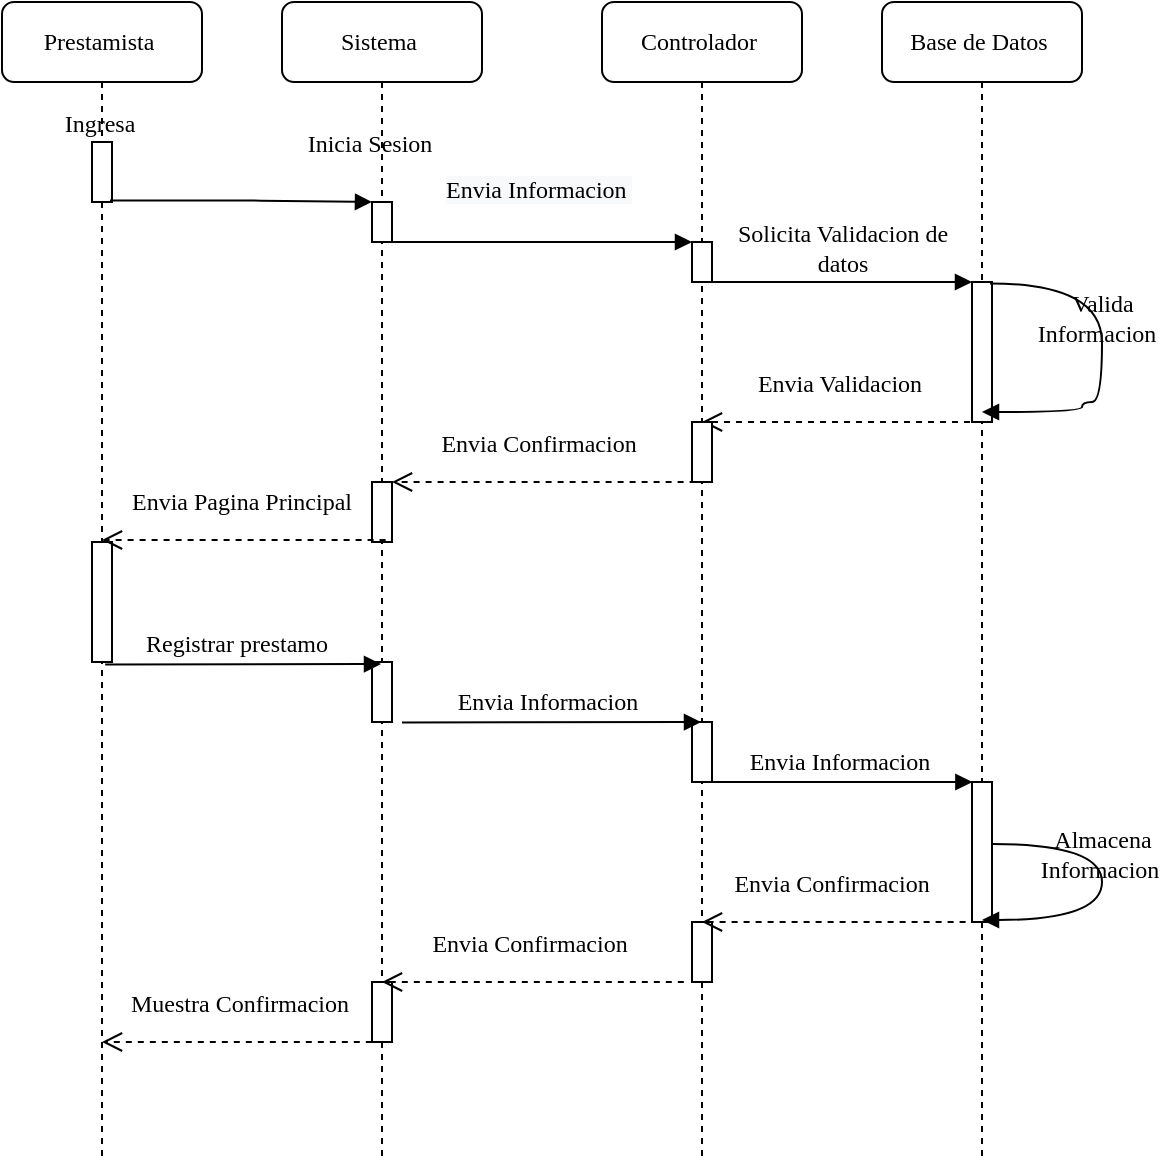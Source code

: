 <mxfile version="20.3.0" type="device" pages="2"><diagram name="Page-1" id="13e1069c-82ec-6db2-03f1-153e76fe0fe0"><mxGraphModel dx="1038" dy="641" grid="1" gridSize="10" guides="1" tooltips="1" connect="1" arrows="1" fold="1" page="1" pageScale="1" pageWidth="1100" pageHeight="850" background="none" math="0" shadow="0"><root><mxCell id="0"/><mxCell id="1" parent="0"/><mxCell id="7baba1c4bc27f4b0-2" value="Sistema&amp;nbsp;" style="shape=umlLifeline;perimeter=lifelinePerimeter;whiteSpace=wrap;html=1;container=1;collapsible=0;recursiveResize=0;outlineConnect=0;rounded=1;shadow=0;comic=0;labelBackgroundColor=none;strokeWidth=1;fontFamily=Verdana;fontSize=12;align=center;" parent="1" vertex="1"><mxGeometry x="240" y="80" width="100" height="580" as="geometry"/></mxCell><mxCell id="7baba1c4bc27f4b0-10" value="" style="html=1;points=[];perimeter=orthogonalPerimeter;rounded=0;shadow=0;comic=0;labelBackgroundColor=none;strokeWidth=1;fontFamily=Verdana;fontSize=12;align=center;" parent="7baba1c4bc27f4b0-2" vertex="1"><mxGeometry x="45" y="100" width="10" height="20" as="geometry"/></mxCell><mxCell id="DhLIhoyegjG46j1dlnT4-4" value="Envia Confirmacion&amp;nbsp;&amp;nbsp;" style="html=1;verticalAlign=bottom;endArrow=open;dashed=1;endSize=8;exitX=0.18;exitY=1;labelBackgroundColor=none;fontFamily=Verdana;fontSize=12;entryX=0.5;entryY=0;entryDx=0;entryDy=0;entryPerimeter=0;exitDx=0;exitDy=0;exitPerimeter=0;" edge="1" parent="7baba1c4bc27f4b0-2" source="DhLIhoyegjG46j1dlnT4-3"><mxGeometry y="-10" relative="1" as="geometry"><mxPoint x="55" y="240" as="targetPoint"/><mxPoint x="195" y="240" as="sourcePoint"/><mxPoint as="offset"/></mxGeometry></mxCell><mxCell id="DhLIhoyegjG46j1dlnT4-5" value="" style="html=1;points=[];perimeter=orthogonalPerimeter;rounded=0;shadow=0;comic=0;labelBackgroundColor=none;strokeWidth=1;fontFamily=Verdana;fontSize=12;align=center;" vertex="1" parent="7baba1c4bc27f4b0-2"><mxGeometry x="45" y="240" width="10" height="30" as="geometry"/></mxCell><mxCell id="DhLIhoyegjG46j1dlnT4-14" value="" style="html=1;points=[];perimeter=orthogonalPerimeter;rounded=0;shadow=0;comic=0;labelBackgroundColor=none;strokeWidth=1;fontFamily=Verdana;fontSize=12;align=center;" vertex="1" parent="7baba1c4bc27f4b0-2"><mxGeometry x="45" y="330" width="10" height="30" as="geometry"/></mxCell><mxCell id="7baba1c4bc27f4b0-28" value="" style="html=1;points=[];perimeter=orthogonalPerimeter;rounded=0;shadow=0;comic=0;labelBackgroundColor=none;strokeWidth=1;fontFamily=Verdana;fontSize=12;align=center;" parent="7baba1c4bc27f4b0-2" vertex="1"><mxGeometry x="45" y="490" width="10" height="30" as="geometry"/></mxCell><mxCell id="7baba1c4bc27f4b0-3" value="Controlador&amp;nbsp;" style="shape=umlLifeline;perimeter=lifelinePerimeter;whiteSpace=wrap;html=1;container=1;collapsible=0;recursiveResize=0;outlineConnect=0;rounded=1;shadow=0;comic=0;labelBackgroundColor=none;strokeWidth=1;fontFamily=Verdana;fontSize=12;align=center;" parent="1" vertex="1"><mxGeometry x="400" y="80" width="100" height="580" as="geometry"/></mxCell><mxCell id="7baba1c4bc27f4b0-13" value="" style="html=1;points=[];perimeter=orthogonalPerimeter;rounded=0;shadow=0;comic=0;labelBackgroundColor=none;strokeWidth=1;fontFamily=Verdana;fontSize=12;align=center;" parent="7baba1c4bc27f4b0-3" vertex="1"><mxGeometry x="45" y="120" width="10" height="20" as="geometry"/></mxCell><mxCell id="DhLIhoyegjG46j1dlnT4-2" value="Envia Validacion&amp;nbsp;" style="html=1;verticalAlign=bottom;endArrow=open;dashed=1;endSize=8;exitX=0;exitY=0.95;labelBackgroundColor=none;fontFamily=Verdana;fontSize=12;entryX=0.5;entryY=0;entryDx=0;entryDy=0;entryPerimeter=0;" edge="1" parent="7baba1c4bc27f4b0-3" target="DhLIhoyegjG46j1dlnT4-3"><mxGeometry y="-10" relative="1" as="geometry"><mxPoint x="60" y="210" as="targetPoint"/><mxPoint x="190" y="210" as="sourcePoint"/><mxPoint as="offset"/></mxGeometry></mxCell><mxCell id="DhLIhoyegjG46j1dlnT4-3" value="" style="html=1;points=[];perimeter=orthogonalPerimeter;rounded=0;shadow=0;comic=0;labelBackgroundColor=none;strokeWidth=1;fontFamily=Verdana;fontSize=12;align=center;" vertex="1" parent="7baba1c4bc27f4b0-3"><mxGeometry x="45" y="210" width="10" height="30" as="geometry"/></mxCell><mxCell id="DhLIhoyegjG46j1dlnT4-15" value="" style="html=1;points=[];perimeter=orthogonalPerimeter;rounded=0;shadow=0;comic=0;labelBackgroundColor=none;strokeWidth=1;fontFamily=Verdana;fontSize=12;align=center;" vertex="1" parent="7baba1c4bc27f4b0-3"><mxGeometry x="45" y="360" width="10" height="30" as="geometry"/></mxCell><mxCell id="7baba1c4bc27f4b0-25" value="" style="html=1;points=[];perimeter=orthogonalPerimeter;rounded=0;shadow=0;comic=0;labelBackgroundColor=none;strokeColor=#000000;strokeWidth=1;fillColor=#FFFFFF;fontFamily=Verdana;fontSize=12;fontColor=#000000;align=center;" parent="7baba1c4bc27f4b0-3" vertex="1"><mxGeometry x="45" y="460" width="10" height="30" as="geometry"/></mxCell><mxCell id="7baba1c4bc27f4b0-4" value="Base de Datos&amp;nbsp;" style="shape=umlLifeline;perimeter=lifelinePerimeter;whiteSpace=wrap;html=1;container=1;collapsible=0;recursiveResize=0;outlineConnect=0;rounded=1;shadow=0;comic=0;labelBackgroundColor=none;strokeWidth=1;fontFamily=Verdana;fontSize=12;align=center;" parent="1" vertex="1"><mxGeometry x="540" y="80" width="100" height="580" as="geometry"/></mxCell><mxCell id="DhLIhoyegjG46j1dlnT4-18" value="Envia Informacion&amp;nbsp;" style="html=1;verticalAlign=bottom;endArrow=block;labelBackgroundColor=none;fontFamily=Verdana;fontSize=12;edgeStyle=elbowEdgeStyle;elbow=vertical;entryX=0.02;entryY=0.004;entryDx=0;entryDy=0;entryPerimeter=0;" edge="1" parent="7baba1c4bc27f4b0-4" target="7baba1c4bc27f4b0-22"><mxGeometry x="-0.006" y="1" relative="1" as="geometry"><mxPoint x="-85" y="390" as="sourcePoint"/><mxPoint x="64.5" y="385" as="targetPoint"/><mxPoint as="offset"/><Array as="points"/></mxGeometry></mxCell><mxCell id="7baba1c4bc27f4b0-8" value="Prestamista&amp;nbsp;" style="shape=umlLifeline;perimeter=lifelinePerimeter;whiteSpace=wrap;html=1;container=1;collapsible=0;recursiveResize=0;outlineConnect=0;rounded=1;shadow=0;comic=0;labelBackgroundColor=none;strokeWidth=1;fontFamily=Verdana;fontSize=12;align=center;" parent="1" vertex="1"><mxGeometry x="100" y="80" width="100" height="580" as="geometry"/></mxCell><mxCell id="7baba1c4bc27f4b0-9" value="" style="html=1;points=[];perimeter=orthogonalPerimeter;rounded=0;shadow=0;comic=0;labelBackgroundColor=none;strokeWidth=1;fontFamily=Verdana;fontSize=12;align=center;" parent="7baba1c4bc27f4b0-8" vertex="1"><mxGeometry x="45" y="70" width="10" height="30" as="geometry"/></mxCell><mxCell id="DhLIhoyegjG46j1dlnT4-6" value="" style="html=1;points=[];perimeter=orthogonalPerimeter;rounded=0;shadow=0;comic=0;labelBackgroundColor=none;strokeWidth=1;fontFamily=Verdana;fontSize=12;align=center;" vertex="1" parent="7baba1c4bc27f4b0-8"><mxGeometry x="45" y="270" width="10" height="60" as="geometry"/></mxCell><mxCell id="DhLIhoyegjG46j1dlnT4-11" value="Envia Pagina Principal&amp;nbsp;" style="html=1;verticalAlign=bottom;endArrow=open;dashed=1;endSize=8;exitX=0.18;exitY=1;labelBackgroundColor=none;fontFamily=Verdana;fontSize=12;exitDx=0;exitDy=0;exitPerimeter=0;" edge="1" parent="7baba1c4bc27f4b0-8"><mxGeometry y="-10" relative="1" as="geometry"><mxPoint x="50" y="269" as="targetPoint"/><mxPoint x="191.8" y="269" as="sourcePoint"/><mxPoint as="offset"/></mxGeometry></mxCell><mxCell id="DhLIhoyegjG46j1dlnT4-21" value="Muestra Confirmacion&amp;nbsp;" style="html=1;verticalAlign=bottom;endArrow=open;dashed=1;endSize=8;exitX=0.18;exitY=1;labelBackgroundColor=none;fontFamily=Verdana;fontSize=12;exitDx=0;exitDy=0;exitPerimeter=0;" edge="1" parent="7baba1c4bc27f4b0-8"><mxGeometry y="-10" relative="1" as="geometry"><mxPoint x="50" y="520" as="targetPoint"/><mxPoint x="190.9" y="520" as="sourcePoint"/><mxPoint as="offset"/></mxGeometry></mxCell><mxCell id="7baba1c4bc27f4b0-17" value="Solicita Validacion de&lt;br&gt;&amp;nbsp;datos&amp;nbsp;" style="html=1;verticalAlign=bottom;endArrow=block;labelBackgroundColor=none;fontFamily=Verdana;fontSize=12;edgeStyle=elbowEdgeStyle;elbow=vertical;" parent="1" source="7baba1c4bc27f4b0-13" edge="1"><mxGeometry relative="1" as="geometry"><mxPoint x="510" y="220" as="sourcePoint"/><Array as="points"><mxPoint x="460" y="220"/></Array><mxPoint x="585" y="220" as="targetPoint"/><mxPoint as="offset"/></mxGeometry></mxCell><mxCell id="7baba1c4bc27f4b0-22" value="" style="html=1;points=[];perimeter=orthogonalPerimeter;rounded=0;shadow=0;comic=0;labelBackgroundColor=none;strokeWidth=1;fontFamily=Verdana;fontSize=12;align=center;" parent="1" vertex="1"><mxGeometry x="585" y="470" width="10" height="70" as="geometry"/></mxCell><mxCell id="7baba1c4bc27f4b0-11" value="Ingresa&amp;nbsp;" style="html=1;verticalAlign=bottom;endArrow=block;entryX=0;entryY=0;labelBackgroundColor=none;fontFamily=Verdana;fontSize=12;edgeStyle=elbowEdgeStyle;elbow=vertical;exitX=0.9;exitY=0.973;exitDx=0;exitDy=0;exitPerimeter=0;" parent="1" source="7baba1c4bc27f4b0-9" target="7baba1c4bc27f4b0-10" edge="1"><mxGeometry x="-1" y="29" relative="1" as="geometry"><mxPoint x="220" y="190" as="sourcePoint"/><mxPoint x="-4" as="offset"/></mxGeometry></mxCell><mxCell id="7baba1c4bc27f4b0-14" value="Inicia Sesion&amp;nbsp;" style="html=1;verticalAlign=bottom;endArrow=block;entryX=0;entryY=0;labelBackgroundColor=none;fontFamily=Verdana;fontSize=12;edgeStyle=elbowEdgeStyle;elbow=vertical;" parent="1" source="7baba1c4bc27f4b0-2" target="7baba1c4bc27f4b0-13" edge="1"><mxGeometry x="-1" y="40" relative="1" as="geometry"><mxPoint x="370" y="200" as="sourcePoint"/><mxPoint x="-5" as="offset"/></mxGeometry></mxCell><mxCell id="7baba1c4bc27f4b0-34" value="" style="html=1;points=[];perimeter=orthogonalPerimeter;rounded=0;shadow=0;comic=0;labelBackgroundColor=none;strokeWidth=1;fontFamily=Verdana;fontSize=12;align=center;" parent="1" vertex="1"><mxGeometry x="585" y="220" width="10" height="70" as="geometry"/></mxCell><mxCell id="7baba1c4bc27f4b0-35" value="Valida &lt;br&gt;Informacion&amp;nbsp;&amp;nbsp;" style="html=1;verticalAlign=bottom;endArrow=block;labelBackgroundColor=none;fontFamily=Verdana;fontSize=12;elbow=vertical;edgeStyle=orthogonalEdgeStyle;curved=1;exitX=0.9;exitY=0.004;exitPerimeter=0;exitDx=0;exitDy=0;" parent="1" edge="1"><mxGeometry relative="1" as="geometry"><mxPoint x="594" y="220.72" as="sourcePoint"/><mxPoint x="590" y="285" as="targetPoint"/><Array as="points"><mxPoint x="650" y="221"/><mxPoint x="650" y="280"/><mxPoint x="640" y="280"/><mxPoint x="640" y="285"/></Array></mxGeometry></mxCell><mxCell id="7baba1c4bc27f4b0-39" value="Almacena &lt;br&gt;Informacion&amp;nbsp;" style="html=1;verticalAlign=bottom;endArrow=block;labelBackgroundColor=none;fontFamily=Verdana;fontSize=12;elbow=vertical;edgeStyle=orthogonalEdgeStyle;curved=1;exitX=1.038;exitY=0.345;exitPerimeter=0;" parent="1" edge="1"><mxGeometry relative="1" as="geometry"><mxPoint x="595.333" y="501" as="sourcePoint"/><mxPoint x="590" y="539" as="targetPoint"/><Array as="points"><mxPoint x="650" y="501"/><mxPoint x="650" y="539"/></Array></mxGeometry></mxCell><mxCell id="DhLIhoyegjG46j1dlnT4-1" value="&lt;span style=&quot;color: rgb(0, 0, 0); font-family: Verdana; font-size: 12px; font-style: normal; font-variant-ligatures: normal; font-variant-caps: normal; font-weight: 400; letter-spacing: normal; orphans: 2; text-align: center; text-indent: 0px; text-transform: none; widows: 2; word-spacing: 0px; -webkit-text-stroke-width: 0px; background-color: rgb(248, 249, 250); text-decoration-thickness: initial; text-decoration-style: initial; text-decoration-color: initial; float: none; display: inline !important;&quot;&gt;Envia Informacion&amp;nbsp;&lt;/span&gt;" style="text;whiteSpace=wrap;html=1;" vertex="1" parent="1"><mxGeometry x="320" y="160" width="110" height="40" as="geometry"/></mxCell><mxCell id="DhLIhoyegjG46j1dlnT4-12" value="Registrar prestamo&amp;nbsp;&amp;nbsp;" style="html=1;verticalAlign=bottom;endArrow=block;labelBackgroundColor=none;fontFamily=Verdana;fontSize=12;edgeStyle=elbowEdgeStyle;elbow=vertical;exitX=0.66;exitY=1.02;exitDx=0;exitDy=0;exitPerimeter=0;" edge="1" parent="1" source="DhLIhoyegjG46j1dlnT4-6" target="7baba1c4bc27f4b0-2"><mxGeometry x="-0.006" y="1" relative="1" as="geometry"><mxPoint x="145" y="380.0" as="sourcePoint"/><mxPoint x="276" y="380.81" as="targetPoint"/><mxPoint as="offset"/></mxGeometry></mxCell><mxCell id="DhLIhoyegjG46j1dlnT4-17" value="Envia Informacion&amp;nbsp;" style="html=1;verticalAlign=bottom;endArrow=block;labelBackgroundColor=none;fontFamily=Verdana;fontSize=12;edgeStyle=elbowEdgeStyle;elbow=vertical;exitX=0.66;exitY=1.02;exitDx=0;exitDy=0;exitPerimeter=0;" edge="1" parent="1" target="7baba1c4bc27f4b0-3"><mxGeometry x="-0.006" y="1" relative="1" as="geometry"><mxPoint x="300.0" y="440.2" as="sourcePoint"/><mxPoint x="437.9" y="440" as="targetPoint"/><mxPoint as="offset"/><Array as="points"><mxPoint x="250" y="440"/></Array></mxGeometry></mxCell><mxCell id="DhLIhoyegjG46j1dlnT4-19" value="Envia Confirmacion&amp;nbsp;" style="html=1;verticalAlign=bottom;endArrow=open;dashed=1;endSize=8;exitX=0.18;exitY=1;labelBackgroundColor=none;fontFamily=Verdana;fontSize=12;exitDx=0;exitDy=0;exitPerimeter=0;" edge="1" parent="1"><mxGeometry y="-10" relative="1" as="geometry"><mxPoint x="450" y="540" as="targetPoint"/><mxPoint x="581.8" y="540" as="sourcePoint"/><mxPoint as="offset"/></mxGeometry></mxCell><mxCell id="DhLIhoyegjG46j1dlnT4-20" value="Envia Confirmacion&amp;nbsp;" style="html=1;verticalAlign=bottom;endArrow=open;dashed=1;endSize=8;exitX=0.18;exitY=1;labelBackgroundColor=none;fontFamily=Verdana;fontSize=12;exitDx=0;exitDy=0;exitPerimeter=0;" edge="1" parent="1"><mxGeometry y="-10" relative="1" as="geometry"><mxPoint x="290" y="570" as="targetPoint"/><mxPoint x="440.9" y="570" as="sourcePoint"/><mxPoint as="offset"/></mxGeometry></mxCell></root></mxGraphModel></diagram><diagram id="zyjpmPq34daLqTkB9Vnw" name="Página-2"><mxGraphModel dx="1038" dy="641" grid="1" gridSize="10" guides="1" tooltips="1" connect="1" arrows="1" fold="1" page="1" pageScale="1" pageWidth="827" pageHeight="1169" math="0" shadow="0"><root><mxCell id="0"/><mxCell id="1" parent="0"/><mxCell id="bNZe6IeMGLtq7077qRW8-1" value="Sistema&amp;nbsp;" style="shape=umlLifeline;perimeter=lifelinePerimeter;whiteSpace=wrap;html=1;container=1;collapsible=0;recursiveResize=0;outlineConnect=0;rounded=1;shadow=0;comic=0;labelBackgroundColor=none;strokeWidth=1;fontFamily=Verdana;fontSize=12;align=center;" vertex="1" parent="1"><mxGeometry x="240" y="80" width="100" height="580" as="geometry"/></mxCell><mxCell id="bNZe6IeMGLtq7077qRW8-2" value="" style="html=1;points=[];perimeter=orthogonalPerimeter;rounded=0;shadow=0;comic=0;labelBackgroundColor=none;strokeWidth=1;fontFamily=Verdana;fontSize=12;align=center;" vertex="1" parent="bNZe6IeMGLtq7077qRW8-1"><mxGeometry x="45" y="100" width="10" height="20" as="geometry"/></mxCell><mxCell id="bNZe6IeMGLtq7077qRW8-3" value="Envia Confirmacion&amp;nbsp;&amp;nbsp;" style="html=1;verticalAlign=bottom;endArrow=open;dashed=1;endSize=8;exitX=0.18;exitY=1;labelBackgroundColor=none;fontFamily=Verdana;fontSize=12;entryX=0.5;entryY=0;entryDx=0;entryDy=0;entryPerimeter=0;exitDx=0;exitDy=0;exitPerimeter=0;" edge="1" parent="bNZe6IeMGLtq7077qRW8-1" source="bNZe6IeMGLtq7077qRW8-10"><mxGeometry y="-10" relative="1" as="geometry"><mxPoint x="55" y="240" as="targetPoint"/><mxPoint x="195" y="240" as="sourcePoint"/><mxPoint as="offset"/></mxGeometry></mxCell><mxCell id="bNZe6IeMGLtq7077qRW8-4" value="" style="html=1;points=[];perimeter=orthogonalPerimeter;rounded=0;shadow=0;comic=0;labelBackgroundColor=none;strokeWidth=1;fontFamily=Verdana;fontSize=12;align=center;" vertex="1" parent="bNZe6IeMGLtq7077qRW8-1"><mxGeometry x="45" y="240" width="10" height="30" as="geometry"/></mxCell><mxCell id="bNZe6IeMGLtq7077qRW8-5" value="" style="html=1;points=[];perimeter=orthogonalPerimeter;rounded=0;shadow=0;comic=0;labelBackgroundColor=none;strokeWidth=1;fontFamily=Verdana;fontSize=12;align=center;" vertex="1" parent="bNZe6IeMGLtq7077qRW8-1"><mxGeometry x="45" y="330" width="10" height="30" as="geometry"/></mxCell><mxCell id="bNZe6IeMGLtq7077qRW8-6" value="" style="html=1;points=[];perimeter=orthogonalPerimeter;rounded=0;shadow=0;comic=0;labelBackgroundColor=none;strokeWidth=1;fontFamily=Verdana;fontSize=12;align=center;" vertex="1" parent="bNZe6IeMGLtq7077qRW8-1"><mxGeometry x="45" y="490" width="10" height="30" as="geometry"/></mxCell><mxCell id="bNZe6IeMGLtq7077qRW8-7" value="Controlador&amp;nbsp;" style="shape=umlLifeline;perimeter=lifelinePerimeter;whiteSpace=wrap;html=1;container=1;collapsible=0;recursiveResize=0;outlineConnect=0;rounded=1;shadow=0;comic=0;labelBackgroundColor=none;strokeWidth=1;fontFamily=Verdana;fontSize=12;align=center;" vertex="1" parent="1"><mxGeometry x="400" y="80" width="100" height="580" as="geometry"/></mxCell><mxCell id="bNZe6IeMGLtq7077qRW8-8" value="" style="html=1;points=[];perimeter=orthogonalPerimeter;rounded=0;shadow=0;comic=0;labelBackgroundColor=none;strokeWidth=1;fontFamily=Verdana;fontSize=12;align=center;" vertex="1" parent="bNZe6IeMGLtq7077qRW8-7"><mxGeometry x="45" y="120" width="10" height="20" as="geometry"/></mxCell><mxCell id="bNZe6IeMGLtq7077qRW8-9" value="Envia Validacion&amp;nbsp;" style="html=1;verticalAlign=bottom;endArrow=open;dashed=1;endSize=8;exitX=0;exitY=0.95;labelBackgroundColor=none;fontFamily=Verdana;fontSize=12;entryX=0.5;entryY=0;entryDx=0;entryDy=0;entryPerimeter=0;" edge="1" parent="bNZe6IeMGLtq7077qRW8-7" target="bNZe6IeMGLtq7077qRW8-10"><mxGeometry y="-10" relative="1" as="geometry"><mxPoint x="60" y="210" as="targetPoint"/><mxPoint x="190" y="210" as="sourcePoint"/><mxPoint as="offset"/></mxGeometry></mxCell><mxCell id="bNZe6IeMGLtq7077qRW8-10" value="" style="html=1;points=[];perimeter=orthogonalPerimeter;rounded=0;shadow=0;comic=0;labelBackgroundColor=none;strokeWidth=1;fontFamily=Verdana;fontSize=12;align=center;" vertex="1" parent="bNZe6IeMGLtq7077qRW8-7"><mxGeometry x="45" y="210" width="10" height="30" as="geometry"/></mxCell><mxCell id="bNZe6IeMGLtq7077qRW8-11" value="" style="html=1;points=[];perimeter=orthogonalPerimeter;rounded=0;shadow=0;comic=0;labelBackgroundColor=none;strokeWidth=1;fontFamily=Verdana;fontSize=12;align=center;" vertex="1" parent="bNZe6IeMGLtq7077qRW8-7"><mxGeometry x="45" y="360" width="10" height="30" as="geometry"/></mxCell><mxCell id="bNZe6IeMGLtq7077qRW8-12" value="" style="html=1;points=[];perimeter=orthogonalPerimeter;rounded=0;shadow=0;comic=0;labelBackgroundColor=none;strokeColor=#000000;strokeWidth=1;fillColor=#FFFFFF;fontFamily=Verdana;fontSize=12;fontColor=#000000;align=center;" vertex="1" parent="bNZe6IeMGLtq7077qRW8-7"><mxGeometry x="45" y="460" width="10" height="30" as="geometry"/></mxCell><mxCell id="bNZe6IeMGLtq7077qRW8-13" value="Base de Datos&amp;nbsp;" style="shape=umlLifeline;perimeter=lifelinePerimeter;whiteSpace=wrap;html=1;container=1;collapsible=0;recursiveResize=0;outlineConnect=0;rounded=1;shadow=0;comic=0;labelBackgroundColor=none;strokeWidth=1;fontFamily=Verdana;fontSize=12;align=center;" vertex="1" parent="1"><mxGeometry x="540" y="80" width="100" height="580" as="geometry"/></mxCell><mxCell id="bNZe6IeMGLtq7077qRW8-14" value="Envia Datos&amp;nbsp;" style="html=1;verticalAlign=bottom;endArrow=block;labelBackgroundColor=none;fontFamily=Verdana;fontSize=12;edgeStyle=elbowEdgeStyle;elbow=vertical;entryX=0.02;entryY=0.004;entryDx=0;entryDy=0;entryPerimeter=0;" edge="1" parent="bNZe6IeMGLtq7077qRW8-13" target="bNZe6IeMGLtq7077qRW8-21"><mxGeometry x="-0.006" y="1" relative="1" as="geometry"><mxPoint x="-85" y="390" as="sourcePoint"/><mxPoint x="64.5" y="385" as="targetPoint"/><mxPoint as="offset"/><Array as="points"/></mxGeometry></mxCell><mxCell id="bNZe6IeMGLtq7077qRW8-15" value="Prestamista&amp;nbsp;" style="shape=umlLifeline;perimeter=lifelinePerimeter;whiteSpace=wrap;html=1;container=1;collapsible=0;recursiveResize=0;outlineConnect=0;rounded=1;shadow=0;comic=0;labelBackgroundColor=none;strokeWidth=1;fontFamily=Verdana;fontSize=12;align=center;" vertex="1" parent="1"><mxGeometry x="100" y="80" width="100" height="580" as="geometry"/></mxCell><mxCell id="bNZe6IeMGLtq7077qRW8-16" value="" style="html=1;points=[];perimeter=orthogonalPerimeter;rounded=0;shadow=0;comic=0;labelBackgroundColor=none;strokeWidth=1;fontFamily=Verdana;fontSize=12;align=center;" vertex="1" parent="bNZe6IeMGLtq7077qRW8-15"><mxGeometry x="45" y="70" width="10" height="30" as="geometry"/></mxCell><mxCell id="bNZe6IeMGLtq7077qRW8-17" value="" style="html=1;points=[];perimeter=orthogonalPerimeter;rounded=0;shadow=0;comic=0;labelBackgroundColor=none;strokeWidth=1;fontFamily=Verdana;fontSize=12;align=center;" vertex="1" parent="bNZe6IeMGLtq7077qRW8-15"><mxGeometry x="45" y="270" width="10" height="60" as="geometry"/></mxCell><mxCell id="bNZe6IeMGLtq7077qRW8-18" value="Envia Pagina Principal&amp;nbsp;" style="html=1;verticalAlign=bottom;endArrow=open;dashed=1;endSize=8;exitX=0.18;exitY=1;labelBackgroundColor=none;fontFamily=Verdana;fontSize=12;exitDx=0;exitDy=0;exitPerimeter=0;" edge="1" parent="bNZe6IeMGLtq7077qRW8-15"><mxGeometry y="-10" relative="1" as="geometry"><mxPoint x="50" y="269" as="targetPoint"/><mxPoint x="191.8" y="269" as="sourcePoint"/><mxPoint as="offset"/></mxGeometry></mxCell><mxCell id="bNZe6IeMGLtq7077qRW8-19" value="Muestra Confirmacion&amp;nbsp;" style="html=1;verticalAlign=bottom;endArrow=open;dashed=1;endSize=8;exitX=0.18;exitY=1;labelBackgroundColor=none;fontFamily=Verdana;fontSize=12;exitDx=0;exitDy=0;exitPerimeter=0;" edge="1" parent="bNZe6IeMGLtq7077qRW8-15"><mxGeometry y="-10" relative="1" as="geometry"><mxPoint x="50" y="520" as="targetPoint"/><mxPoint x="190.9" y="520" as="sourcePoint"/><mxPoint as="offset"/></mxGeometry></mxCell><mxCell id="bNZe6IeMGLtq7077qRW8-20" value="Solicita Validacion de&lt;br&gt;&amp;nbsp;datos&amp;nbsp;" style="html=1;verticalAlign=bottom;endArrow=block;labelBackgroundColor=none;fontFamily=Verdana;fontSize=12;edgeStyle=elbowEdgeStyle;elbow=vertical;" edge="1" parent="1" source="bNZe6IeMGLtq7077qRW8-8"><mxGeometry relative="1" as="geometry"><mxPoint x="510" y="220" as="sourcePoint"/><Array as="points"><mxPoint x="460" y="220"/></Array><mxPoint x="585" y="220" as="targetPoint"/><mxPoint as="offset"/></mxGeometry></mxCell><mxCell id="bNZe6IeMGLtq7077qRW8-21" value="" style="html=1;points=[];perimeter=orthogonalPerimeter;rounded=0;shadow=0;comic=0;labelBackgroundColor=none;strokeWidth=1;fontFamily=Verdana;fontSize=12;align=center;" vertex="1" parent="1"><mxGeometry x="585" y="470" width="10" height="70" as="geometry"/></mxCell><mxCell id="bNZe6IeMGLtq7077qRW8-22" value="Ingresa&amp;nbsp;" style="html=1;verticalAlign=bottom;endArrow=block;entryX=0;entryY=0;labelBackgroundColor=none;fontFamily=Verdana;fontSize=12;edgeStyle=elbowEdgeStyle;elbow=vertical;exitX=0.9;exitY=0.973;exitDx=0;exitDy=0;exitPerimeter=0;" edge="1" parent="1" source="bNZe6IeMGLtq7077qRW8-16" target="bNZe6IeMGLtq7077qRW8-2"><mxGeometry x="-1" y="29" relative="1" as="geometry"><mxPoint x="220" y="190" as="sourcePoint"/><mxPoint x="-4" as="offset"/></mxGeometry></mxCell><mxCell id="bNZe6IeMGLtq7077qRW8-23" value="Inicia Sesion&amp;nbsp;" style="html=1;verticalAlign=bottom;endArrow=block;entryX=0;entryY=0;labelBackgroundColor=none;fontFamily=Verdana;fontSize=12;edgeStyle=elbowEdgeStyle;elbow=vertical;" edge="1" parent="1" source="bNZe6IeMGLtq7077qRW8-1" target="bNZe6IeMGLtq7077qRW8-8"><mxGeometry x="-1" y="40" relative="1" as="geometry"><mxPoint x="370" y="200" as="sourcePoint"/><mxPoint x="-5" as="offset"/></mxGeometry></mxCell><mxCell id="bNZe6IeMGLtq7077qRW8-24" value="" style="html=1;points=[];perimeter=orthogonalPerimeter;rounded=0;shadow=0;comic=0;labelBackgroundColor=none;strokeWidth=1;fontFamily=Verdana;fontSize=12;align=center;" vertex="1" parent="1"><mxGeometry x="585" y="220" width="10" height="70" as="geometry"/></mxCell><mxCell id="bNZe6IeMGLtq7077qRW8-25" value="Valida &lt;br&gt;Informacion&amp;nbsp;&amp;nbsp;" style="html=1;verticalAlign=bottom;endArrow=block;labelBackgroundColor=none;fontFamily=Verdana;fontSize=12;elbow=vertical;edgeStyle=orthogonalEdgeStyle;curved=1;exitX=0.9;exitY=0.004;exitPerimeter=0;exitDx=0;exitDy=0;" edge="1" parent="1"><mxGeometry relative="1" as="geometry"><mxPoint x="594" y="220.72" as="sourcePoint"/><mxPoint x="590" y="285" as="targetPoint"/><Array as="points"><mxPoint x="650" y="221"/><mxPoint x="650" y="280"/><mxPoint x="640" y="280"/><mxPoint x="640" y="285"/></Array></mxGeometry></mxCell><mxCell id="bNZe6IeMGLtq7077qRW8-26" value="Almacena &lt;br&gt;Informacion&amp;nbsp;" style="html=1;verticalAlign=bottom;endArrow=block;labelBackgroundColor=none;fontFamily=Verdana;fontSize=12;elbow=vertical;edgeStyle=orthogonalEdgeStyle;curved=1;exitX=1.038;exitY=0.345;exitPerimeter=0;" edge="1" parent="1"><mxGeometry relative="1" as="geometry"><mxPoint x="595.333" y="501" as="sourcePoint"/><mxPoint x="590" y="539" as="targetPoint"/><Array as="points"><mxPoint x="650" y="501"/><mxPoint x="650" y="539"/></Array></mxGeometry></mxCell><mxCell id="bNZe6IeMGLtq7077qRW8-27" value="&lt;span style=&quot;color: rgb(0, 0, 0); font-family: Verdana; font-size: 12px; font-style: normal; font-variant-ligatures: normal; font-variant-caps: normal; font-weight: 400; letter-spacing: normal; orphans: 2; text-align: center; text-indent: 0px; text-transform: none; widows: 2; word-spacing: 0px; -webkit-text-stroke-width: 0px; background-color: rgb(248, 249, 250); text-decoration-thickness: initial; text-decoration-style: initial; text-decoration-color: initial; float: none; display: inline !important;&quot;&gt;Envia Informacion&amp;nbsp;&lt;/span&gt;" style="text;whiteSpace=wrap;html=1;" vertex="1" parent="1"><mxGeometry x="320" y="160" width="110" height="40" as="geometry"/></mxCell><mxCell id="bNZe6IeMGLtq7077qRW8-28" value="Registrar Abono&amp;nbsp; &amp;nbsp;" style="html=1;verticalAlign=bottom;endArrow=block;labelBackgroundColor=none;fontFamily=Verdana;fontSize=12;edgeStyle=elbowEdgeStyle;elbow=vertical;exitX=0.66;exitY=1.02;exitDx=0;exitDy=0;exitPerimeter=0;" edge="1" parent="1" source="bNZe6IeMGLtq7077qRW8-17" target="bNZe6IeMGLtq7077qRW8-1"><mxGeometry x="-0.006" y="1" relative="1" as="geometry"><mxPoint x="145" y="380.0" as="sourcePoint"/><mxPoint x="276" y="380.81" as="targetPoint"/><mxPoint as="offset"/></mxGeometry></mxCell><mxCell id="bNZe6IeMGLtq7077qRW8-29" value="Envia Informacion&amp;nbsp;" style="html=1;verticalAlign=bottom;endArrow=block;labelBackgroundColor=none;fontFamily=Verdana;fontSize=12;edgeStyle=elbowEdgeStyle;elbow=vertical;exitX=0.66;exitY=1.02;exitDx=0;exitDy=0;exitPerimeter=0;" edge="1" parent="1" target="bNZe6IeMGLtq7077qRW8-7"><mxGeometry x="-0.006" y="1" relative="1" as="geometry"><mxPoint x="300" y="440.2" as="sourcePoint"/><mxPoint x="437.9" y="440" as="targetPoint"/><mxPoint as="offset"/><Array as="points"><mxPoint x="250" y="440"/></Array></mxGeometry></mxCell><mxCell id="bNZe6IeMGLtq7077qRW8-30" value="Envia Confirmacion&amp;nbsp;" style="html=1;verticalAlign=bottom;endArrow=open;dashed=1;endSize=8;exitX=0.18;exitY=1;labelBackgroundColor=none;fontFamily=Verdana;fontSize=12;exitDx=0;exitDy=0;exitPerimeter=0;" edge="1" parent="1"><mxGeometry y="-10" relative="1" as="geometry"><mxPoint x="450" y="540" as="targetPoint"/><mxPoint x="581.8" y="540" as="sourcePoint"/><mxPoint as="offset"/></mxGeometry></mxCell><mxCell id="bNZe6IeMGLtq7077qRW8-31" value="Envia Confirmacion&amp;nbsp;" style="html=1;verticalAlign=bottom;endArrow=open;dashed=1;endSize=8;exitX=0.18;exitY=1;labelBackgroundColor=none;fontFamily=Verdana;fontSize=12;exitDx=0;exitDy=0;exitPerimeter=0;" edge="1" parent="1"><mxGeometry y="-10" relative="1" as="geometry"><mxPoint x="290" y="570" as="targetPoint"/><mxPoint x="440.9" y="570" as="sourcePoint"/><mxPoint as="offset"/></mxGeometry></mxCell></root></mxGraphModel></diagram></mxfile>